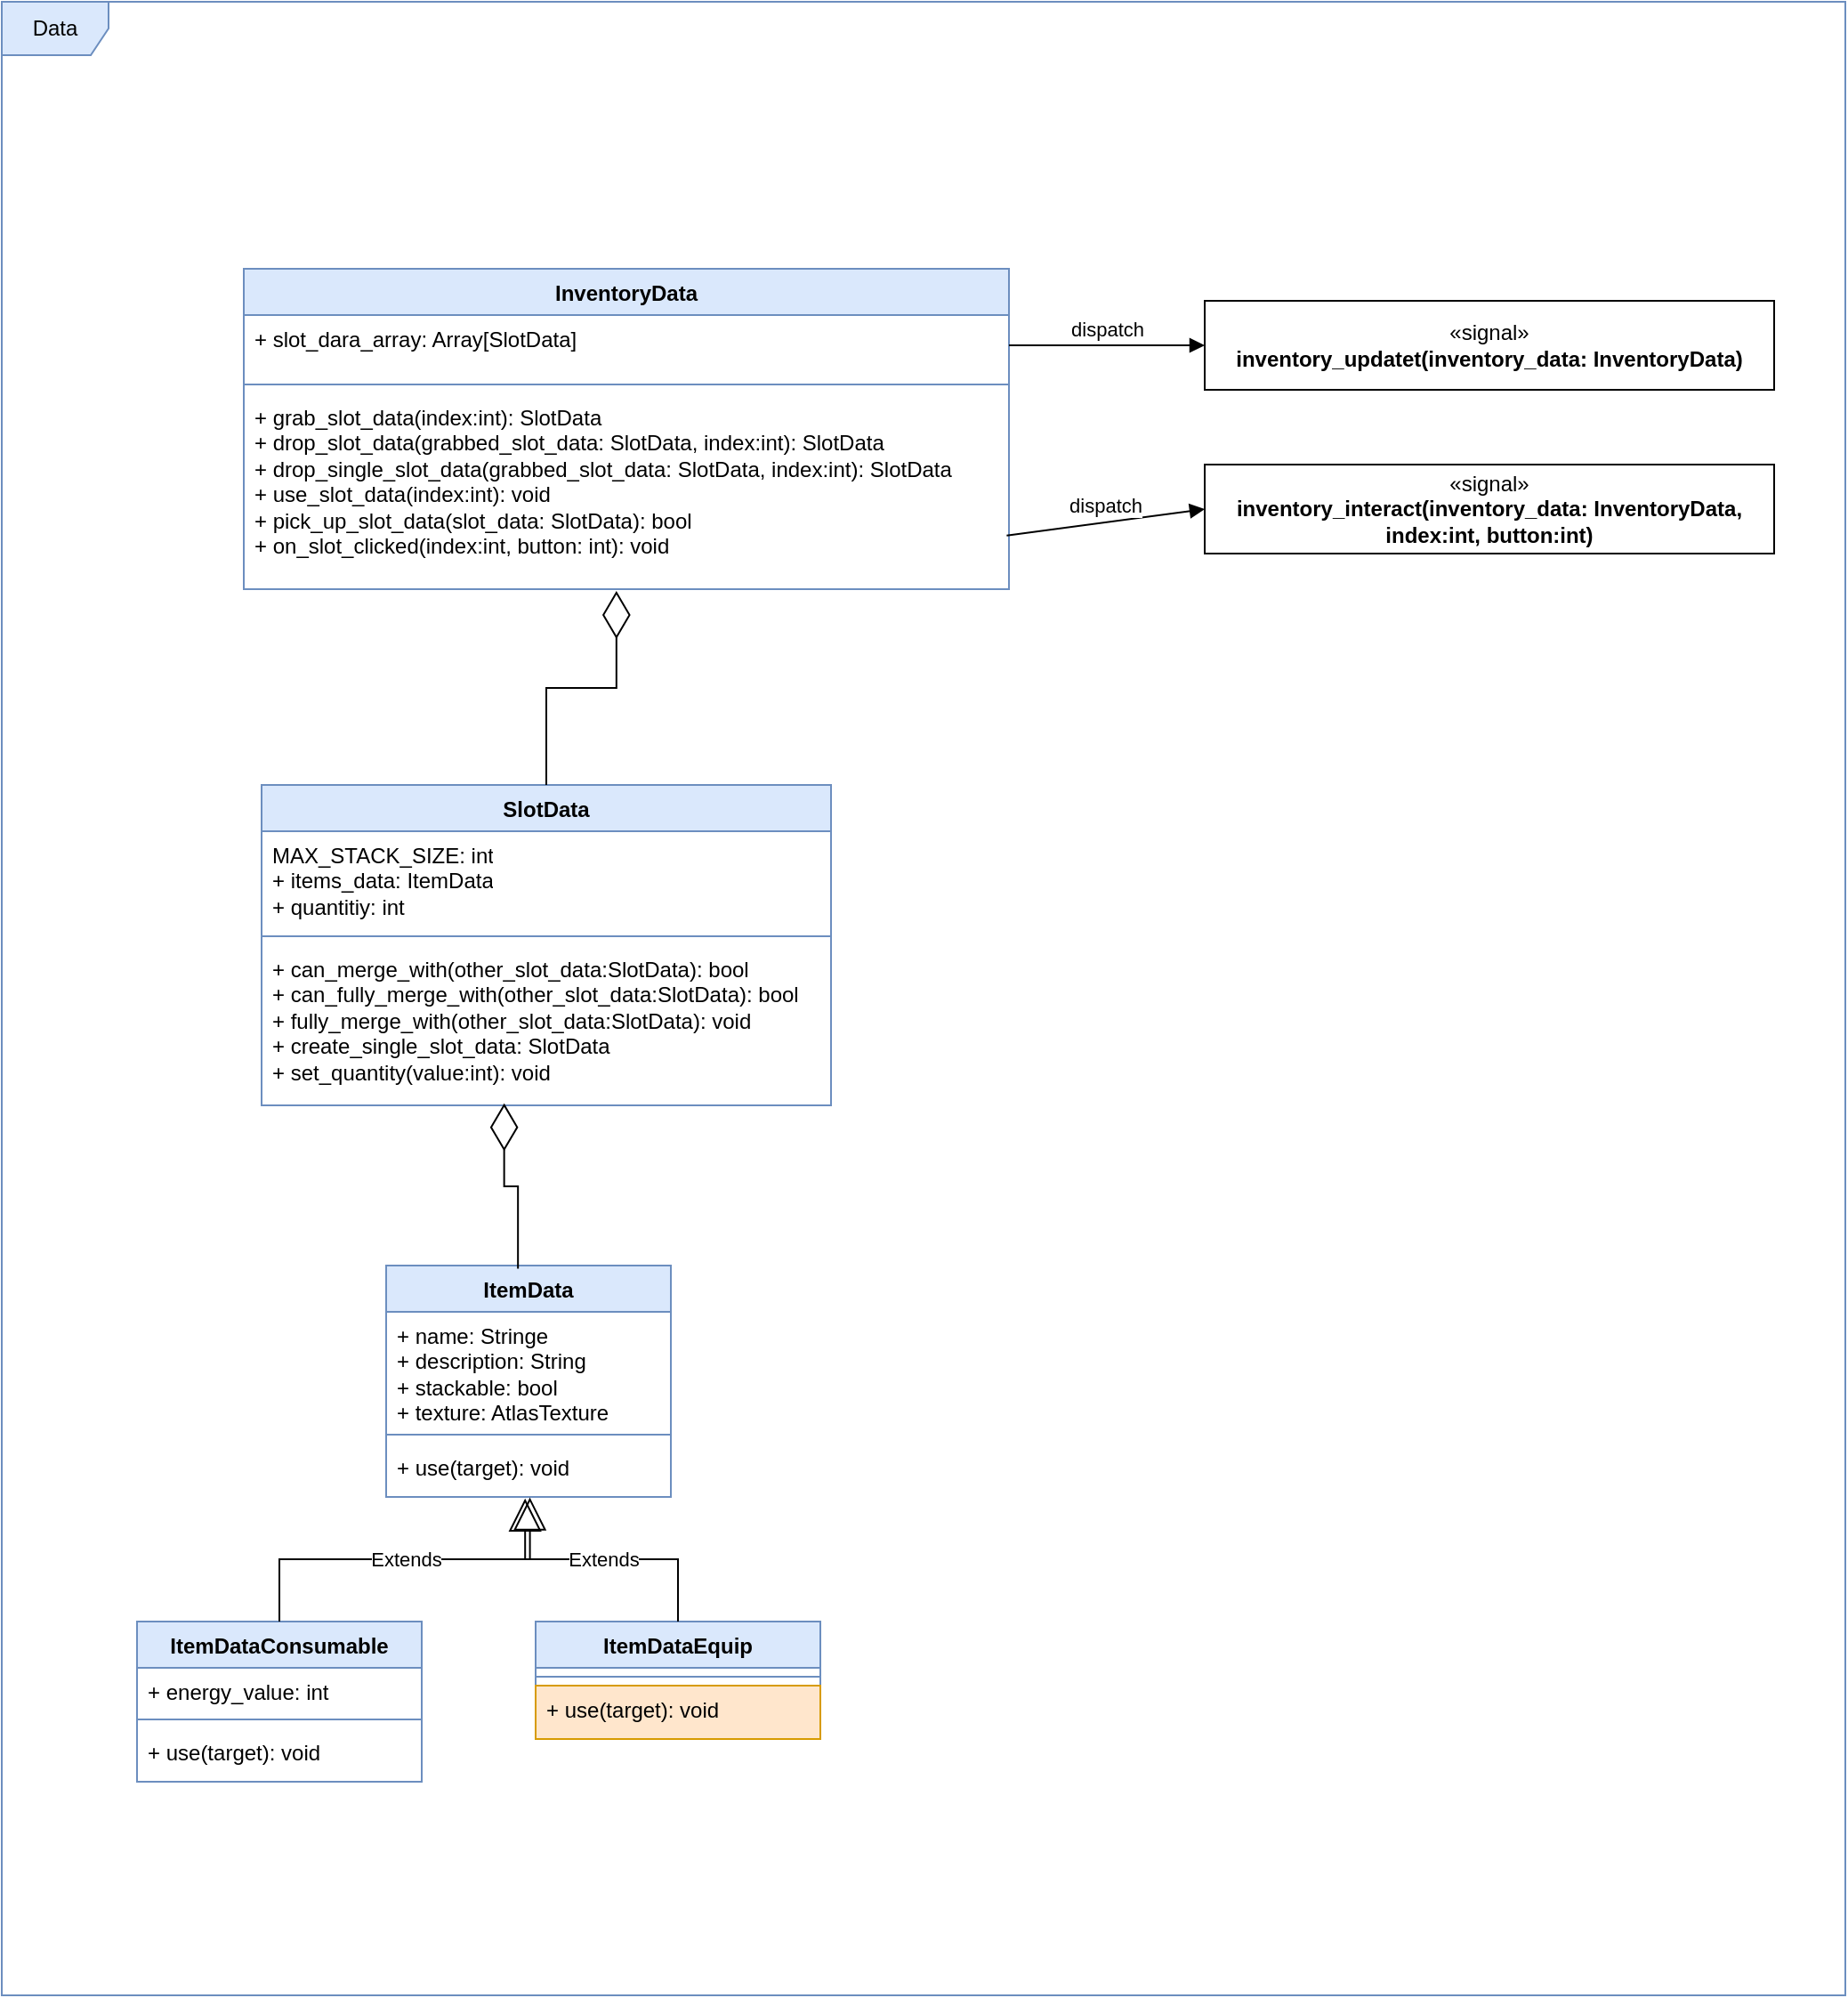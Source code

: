 <mxfile version="28.1.1">
  <diagram name="Seite-1" id="Bjr7Pai_xlg2D3oc00Z6">
    <mxGraphModel dx="2100" dy="3018" grid="1" gridSize="10" guides="1" tooltips="1" connect="1" arrows="1" fold="1" page="1" pageScale="1" pageWidth="827" pageHeight="1169" math="0" shadow="0">
      <root>
        <mxCell id="0" />
        <mxCell id="1" parent="0" />
        <mxCell id="v3Jym0Lwh8MgzzSUiGhk-1" value="ItemData" style="swimlane;fontStyle=1;align=center;verticalAlign=top;childLayout=stackLayout;horizontal=1;startSize=26;horizontalStack=0;resizeParent=1;resizeParentMax=0;resizeLast=0;collapsible=1;marginBottom=0;whiteSpace=wrap;html=1;fillColor=#dae8fc;strokeColor=#6c8ebf;" parent="1" vertex="1">
          <mxGeometry x="330" y="290" width="160" height="130" as="geometry" />
        </mxCell>
        <mxCell id="v3Jym0Lwh8MgzzSUiGhk-2" value="+ name: Stringe&lt;div&gt;+ description: String&lt;/div&gt;&lt;div&gt;+ stackable: bool&lt;/div&gt;&lt;div&gt;+ texture: AtlasTexture&lt;/div&gt;" style="text;strokeColor=none;fillColor=none;align=left;verticalAlign=top;spacingLeft=4;spacingRight=4;overflow=hidden;rotatable=0;points=[[0,0.5],[1,0.5]];portConstraint=eastwest;whiteSpace=wrap;html=1;" parent="v3Jym0Lwh8MgzzSUiGhk-1" vertex="1">
          <mxGeometry y="26" width="160" height="64" as="geometry" />
        </mxCell>
        <mxCell id="v3Jym0Lwh8MgzzSUiGhk-3" value="" style="line;strokeWidth=1;fillColor=none;align=left;verticalAlign=middle;spacingTop=-1;spacingLeft=3;spacingRight=3;rotatable=0;labelPosition=right;points=[];portConstraint=eastwest;strokeColor=inherit;" parent="v3Jym0Lwh8MgzzSUiGhk-1" vertex="1">
          <mxGeometry y="90" width="160" height="10" as="geometry" />
        </mxCell>
        <mxCell id="v3Jym0Lwh8MgzzSUiGhk-4" value="+ use(target): void" style="text;strokeColor=none;fillColor=none;align=left;verticalAlign=top;spacingLeft=4;spacingRight=4;overflow=hidden;rotatable=0;points=[[0,0.5],[1,0.5]];portConstraint=eastwest;whiteSpace=wrap;html=1;" parent="v3Jym0Lwh8MgzzSUiGhk-1" vertex="1">
          <mxGeometry y="100" width="160" height="30" as="geometry" />
        </mxCell>
        <mxCell id="2UmpTPF7j52vjLtCncB4-7" value="ItemDataConsumable" style="swimlane;fontStyle=1;align=center;verticalAlign=top;childLayout=stackLayout;horizontal=1;startSize=26;horizontalStack=0;resizeParent=1;resizeParentMax=0;resizeLast=0;collapsible=1;marginBottom=0;whiteSpace=wrap;html=1;fillColor=#dae8fc;strokeColor=#6c8ebf;" vertex="1" parent="1">
          <mxGeometry x="190" y="490" width="160" height="90" as="geometry" />
        </mxCell>
        <mxCell id="2UmpTPF7j52vjLtCncB4-8" value="+ energy_value: int" style="text;strokeColor=none;fillColor=none;align=left;verticalAlign=top;spacingLeft=4;spacingRight=4;overflow=hidden;rotatable=0;points=[[0,0.5],[1,0.5]];portConstraint=eastwest;whiteSpace=wrap;html=1;" vertex="1" parent="2UmpTPF7j52vjLtCncB4-7">
          <mxGeometry y="26" width="160" height="24" as="geometry" />
        </mxCell>
        <mxCell id="2UmpTPF7j52vjLtCncB4-9" value="" style="line;strokeWidth=1;fillColor=none;align=left;verticalAlign=middle;spacingTop=-1;spacingLeft=3;spacingRight=3;rotatable=0;labelPosition=right;points=[];portConstraint=eastwest;strokeColor=inherit;" vertex="1" parent="2UmpTPF7j52vjLtCncB4-7">
          <mxGeometry y="50" width="160" height="10" as="geometry" />
        </mxCell>
        <mxCell id="2UmpTPF7j52vjLtCncB4-10" value="+ use(target): void" style="text;strokeColor=none;fillColor=none;align=left;verticalAlign=top;spacingLeft=4;spacingRight=4;overflow=hidden;rotatable=0;points=[[0,0.5],[1,0.5]];portConstraint=eastwest;whiteSpace=wrap;html=1;" vertex="1" parent="2UmpTPF7j52vjLtCncB4-7">
          <mxGeometry y="60" width="160" height="30" as="geometry" />
        </mxCell>
        <mxCell id="2UmpTPF7j52vjLtCncB4-17" value="Extends" style="endArrow=block;endSize=16;endFill=0;html=1;rounded=0;exitX=0.5;exitY=0;exitDx=0;exitDy=0;entryX=0.505;entryY=1.01;entryDx=0;entryDy=0;entryPerimeter=0;edgeStyle=orthogonalEdgeStyle;" edge="1" parent="1" source="2UmpTPF7j52vjLtCncB4-7" target="v3Jym0Lwh8MgzzSUiGhk-4">
          <mxGeometry width="160" relative="1" as="geometry">
            <mxPoint x="260" y="450" as="sourcePoint" />
            <mxPoint x="420" y="450" as="targetPoint" />
          </mxGeometry>
        </mxCell>
        <mxCell id="2UmpTPF7j52vjLtCncB4-18" value="ItemDataEquip" style="swimlane;fontStyle=1;align=center;verticalAlign=top;childLayout=stackLayout;horizontal=1;startSize=26;horizontalStack=0;resizeParent=1;resizeParentMax=0;resizeLast=0;collapsible=1;marginBottom=0;whiteSpace=wrap;html=1;fillColor=#dae8fc;strokeColor=#6c8ebf;" vertex="1" parent="1">
          <mxGeometry x="414" y="490" width="160" height="66" as="geometry" />
        </mxCell>
        <mxCell id="2UmpTPF7j52vjLtCncB4-20" value="" style="line;strokeWidth=1;fillColor=none;align=left;verticalAlign=middle;spacingTop=-1;spacingLeft=3;spacingRight=3;rotatable=0;labelPosition=right;points=[];portConstraint=eastwest;strokeColor=inherit;" vertex="1" parent="2UmpTPF7j52vjLtCncB4-18">
          <mxGeometry y="26" width="160" height="10" as="geometry" />
        </mxCell>
        <mxCell id="2UmpTPF7j52vjLtCncB4-21" value="+ use(target): void" style="text;strokeColor=#d79b00;fillColor=#ffe6cc;align=left;verticalAlign=top;spacingLeft=4;spacingRight=4;overflow=hidden;rotatable=0;points=[[0,0.5],[1,0.5]];portConstraint=eastwest;whiteSpace=wrap;html=1;" vertex="1" parent="2UmpTPF7j52vjLtCncB4-18">
          <mxGeometry y="36" width="160" height="30" as="geometry" />
        </mxCell>
        <mxCell id="2UmpTPF7j52vjLtCncB4-27" value="Extends" style="endArrow=block;endSize=16;endFill=0;html=1;rounded=0;exitX=0.5;exitY=0;exitDx=0;exitDy=0;entryX=0.488;entryY=1.029;entryDx=0;entryDy=0;entryPerimeter=0;edgeStyle=orthogonalEdgeStyle;" edge="1" parent="1" source="2UmpTPF7j52vjLtCncB4-18" target="v3Jym0Lwh8MgzzSUiGhk-4">
          <mxGeometry width="160" relative="1" as="geometry">
            <mxPoint x="320" y="450" as="sourcePoint" />
            <mxPoint x="480" y="450" as="targetPoint" />
          </mxGeometry>
        </mxCell>
        <mxCell id="2UmpTPF7j52vjLtCncB4-31" value="SlotData" style="swimlane;fontStyle=1;align=center;verticalAlign=top;childLayout=stackLayout;horizontal=1;startSize=26;horizontalStack=0;resizeParent=1;resizeParentMax=0;resizeLast=0;collapsible=1;marginBottom=0;whiteSpace=wrap;html=1;fillColor=#dae8fc;strokeColor=#6c8ebf;" vertex="1" parent="1">
          <mxGeometry x="260" y="20" width="320" height="180" as="geometry" />
        </mxCell>
        <mxCell id="2UmpTPF7j52vjLtCncB4-32" value="MAX_STACK_SIZE: int&lt;div&gt;+ items_data: ItemData&lt;/div&gt;&lt;div&gt;+ quantitiy: int&lt;br&gt;&lt;/div&gt;" style="text;strokeColor=none;fillColor=none;align=left;verticalAlign=top;spacingLeft=4;spacingRight=4;overflow=hidden;rotatable=0;points=[[0,0.5],[1,0.5]];portConstraint=eastwest;whiteSpace=wrap;html=1;" vertex="1" parent="2UmpTPF7j52vjLtCncB4-31">
          <mxGeometry y="26" width="320" height="54" as="geometry" />
        </mxCell>
        <mxCell id="2UmpTPF7j52vjLtCncB4-33" value="" style="line;strokeWidth=1;fillColor=none;align=left;verticalAlign=middle;spacingTop=-1;spacingLeft=3;spacingRight=3;rotatable=0;labelPosition=right;points=[];portConstraint=eastwest;strokeColor=inherit;" vertex="1" parent="2UmpTPF7j52vjLtCncB4-31">
          <mxGeometry y="80" width="320" height="10" as="geometry" />
        </mxCell>
        <mxCell id="2UmpTPF7j52vjLtCncB4-34" value="+ can_merge_with(other_slot_data:SlotData): bool&lt;div&gt;+ can_fully_merge_with(other_slot_data:SlotData): bool&lt;/div&gt;&lt;div&gt;+ fully_merge_with(other_slot_data:SlotData): void&lt;/div&gt;&lt;div&gt;+&amp;nbsp;create_single_slot_data: SlotData&lt;/div&gt;&lt;div&gt;+ set_quantity(value:int): void&lt;/div&gt;&lt;div&gt;&lt;br&gt;&lt;/div&gt;" style="text;strokeColor=none;fillColor=none;align=left;verticalAlign=top;spacingLeft=4;spacingRight=4;overflow=hidden;rotatable=0;points=[[0,0.5],[1,0.5]];portConstraint=eastwest;whiteSpace=wrap;html=1;" vertex="1" parent="2UmpTPF7j52vjLtCncB4-31">
          <mxGeometry y="90" width="320" height="90" as="geometry" />
        </mxCell>
        <mxCell id="2UmpTPF7j52vjLtCncB4-35" value="" style="endArrow=diamondThin;endFill=0;endSize=24;html=1;rounded=0;entryX=0.426;entryY=0.987;entryDx=0;entryDy=0;entryPerimeter=0;exitX=0.463;exitY=0.013;exitDx=0;exitDy=0;exitPerimeter=0;edgeStyle=elbowEdgeStyle;elbow=vertical;" edge="1" parent="1" source="v3Jym0Lwh8MgzzSUiGhk-1" target="2UmpTPF7j52vjLtCncB4-34">
          <mxGeometry width="160" relative="1" as="geometry">
            <mxPoint x="480" y="200" as="sourcePoint" />
            <mxPoint x="640" y="200" as="targetPoint" />
          </mxGeometry>
        </mxCell>
        <mxCell id="2UmpTPF7j52vjLtCncB4-38" value="InventoryData" style="swimlane;fontStyle=1;align=center;verticalAlign=top;childLayout=stackLayout;horizontal=1;startSize=26;horizontalStack=0;resizeParent=1;resizeParentMax=0;resizeLast=0;collapsible=1;marginBottom=0;whiteSpace=wrap;html=1;fillColor=#dae8fc;strokeColor=#6c8ebf;" vertex="1" parent="1">
          <mxGeometry x="250" y="-270" width="430" height="180" as="geometry" />
        </mxCell>
        <mxCell id="2UmpTPF7j52vjLtCncB4-39" value="&lt;div&gt;+ slot_dara_array: Array[SlotData]&lt;/div&gt;" style="text;strokeColor=none;fillColor=none;align=left;verticalAlign=top;spacingLeft=4;spacingRight=4;overflow=hidden;rotatable=0;points=[[0,0.5],[1,0.5]];portConstraint=eastwest;whiteSpace=wrap;html=1;" vertex="1" parent="2UmpTPF7j52vjLtCncB4-38">
          <mxGeometry y="26" width="430" height="34" as="geometry" />
        </mxCell>
        <mxCell id="2UmpTPF7j52vjLtCncB4-40" value="" style="line;strokeWidth=1;fillColor=none;align=left;verticalAlign=middle;spacingTop=-1;spacingLeft=3;spacingRight=3;rotatable=0;labelPosition=right;points=[];portConstraint=eastwest;strokeColor=inherit;" vertex="1" parent="2UmpTPF7j52vjLtCncB4-38">
          <mxGeometry y="60" width="430" height="10" as="geometry" />
        </mxCell>
        <mxCell id="2UmpTPF7j52vjLtCncB4-41" value="+ grab_slot_data(index:int): SlotData&lt;div&gt;+ drop_slot_data(grabbed_slot_data: SlotData, index:int): SlotData&lt;/div&gt;&lt;div&gt;+ drop_single_slot_data(grabbed_slot_data: SlotData, index:int): SlotData&lt;/div&gt;&lt;div&gt;+ use_slot_data(index:int): void&lt;/div&gt;&lt;div&gt;+ pick_up_slot_data(slot_data: SlotData): bool&lt;/div&gt;&lt;div&gt;+ on_slot_clicked(index:int, button: int): void&lt;br&gt;&lt;div&gt;&lt;br&gt;&lt;/div&gt;&lt;/div&gt;" style="text;strokeColor=none;fillColor=none;align=left;verticalAlign=top;spacingLeft=4;spacingRight=4;overflow=hidden;rotatable=0;points=[[0,0.5],[1,0.5]];portConstraint=eastwest;whiteSpace=wrap;html=1;" vertex="1" parent="2UmpTPF7j52vjLtCncB4-38">
          <mxGeometry y="70" width="430" height="110" as="geometry" />
        </mxCell>
        <mxCell id="2UmpTPF7j52vjLtCncB4-42" value="" style="endArrow=diamondThin;endFill=0;endSize=24;html=1;rounded=0;entryX=0.487;entryY=1.009;entryDx=0;entryDy=0;entryPerimeter=0;exitX=0.5;exitY=0;exitDx=0;exitDy=0;edgeStyle=elbowEdgeStyle;elbow=vertical;" edge="1" parent="1" source="2UmpTPF7j52vjLtCncB4-31" target="2UmpTPF7j52vjLtCncB4-41">
          <mxGeometry width="160" relative="1" as="geometry">
            <mxPoint x="380" y="-130" as="sourcePoint" />
            <mxPoint x="540" y="-130" as="targetPoint" />
          </mxGeometry>
        </mxCell>
        <mxCell id="2UmpTPF7j52vjLtCncB4-47" value="«signal»&lt;br&gt;&lt;b&gt;inventory_updatet(inventory_data: InventoryData)&lt;/b&gt;" style="html=1;whiteSpace=wrap;" vertex="1" parent="1">
          <mxGeometry x="790" y="-252" width="320" height="50" as="geometry" />
        </mxCell>
        <mxCell id="2UmpTPF7j52vjLtCncB4-48" value="«signal»&lt;br&gt;&lt;b&gt;inventory_interact(inventory_data: InventoryData, index:int, button:int)&lt;/b&gt;" style="html=1;whiteSpace=wrap;" vertex="1" parent="1">
          <mxGeometry x="790" y="-160" width="320" height="50" as="geometry" />
        </mxCell>
        <mxCell id="2UmpTPF7j52vjLtCncB4-49" value="dispatch" style="html=1;verticalAlign=bottom;endArrow=block;curved=0;rounded=0;entryX=0;entryY=0.5;entryDx=0;entryDy=0;exitX=0.997;exitY=0.726;exitDx=0;exitDy=0;exitPerimeter=0;" edge="1" parent="1" source="2UmpTPF7j52vjLtCncB4-41" target="2UmpTPF7j52vjLtCncB4-48">
          <mxGeometry width="80" relative="1" as="geometry">
            <mxPoint x="710" y="-140" as="sourcePoint" />
            <mxPoint x="790" y="-140" as="targetPoint" />
          </mxGeometry>
        </mxCell>
        <mxCell id="2UmpTPF7j52vjLtCncB4-52" value="dispatch" style="html=1;verticalAlign=bottom;endArrow=block;curved=0;rounded=0;exitX=1;exitY=0.5;exitDx=0;exitDy=0;entryX=0;entryY=0.5;entryDx=0;entryDy=0;" edge="1" parent="1" source="2UmpTPF7j52vjLtCncB4-39" target="2UmpTPF7j52vjLtCncB4-47">
          <mxGeometry width="80" relative="1" as="geometry">
            <mxPoint x="710" y="-140" as="sourcePoint" />
            <mxPoint x="790" y="-140" as="targetPoint" />
          </mxGeometry>
        </mxCell>
        <mxCell id="2UmpTPF7j52vjLtCncB4-53" value="Data" style="shape=umlFrame;whiteSpace=wrap;html=1;pointerEvents=0;fillColor=#dae8fc;strokeColor=#6c8ebf;" vertex="1" parent="1">
          <mxGeometry x="114" y="-420" width="1036" height="1120" as="geometry" />
        </mxCell>
      </root>
    </mxGraphModel>
  </diagram>
</mxfile>
